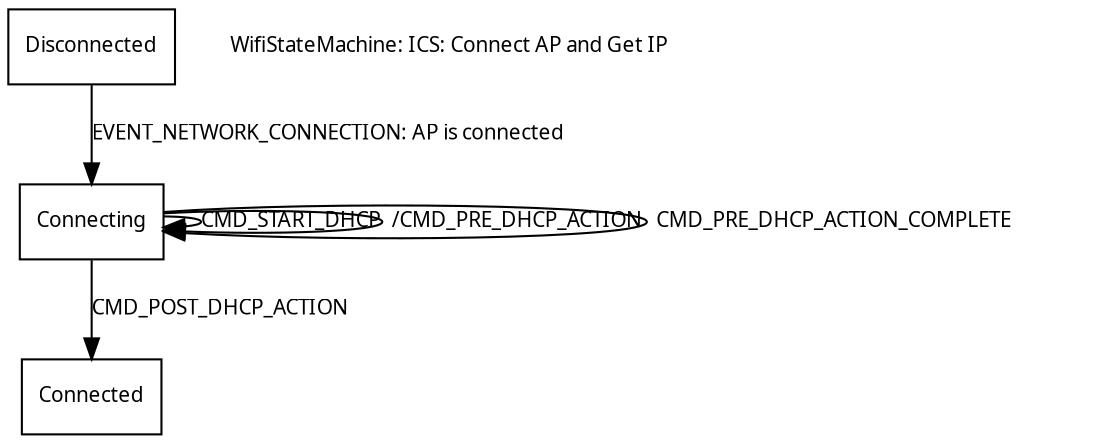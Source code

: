 
digraph automata_0 {
	size = "8.5, 11";
	fontname = "Microsoft YaHei";
	fontsize = 15;
	node [shape = record, fontname = "Microsoft YaHei", fontsize = 10];
	edge [fontname = "Microsoft YaHei", fontsize = 10];
	Disconnected -> Connecting[ label = "EVENT_NETWORK_CONNECTION: AP is connected" ];
	Connecting -> Connecting[ label = "CMD_START_DHCP" ];
	Connecting -> Connecting[ label = "  /CMD_PRE_DHCP_ACTION " ];
	Connecting -> Connecting[ label = "  CMD_PRE_DHCP_ACTION_COMPLETE " ];
	Connecting -> Connected[ label = "CMD_POST_DHCP_ACTION " ];
	"WifiStateMachine: ICS: Connect AP and Get IP" [ shape = plaintext ];
}

